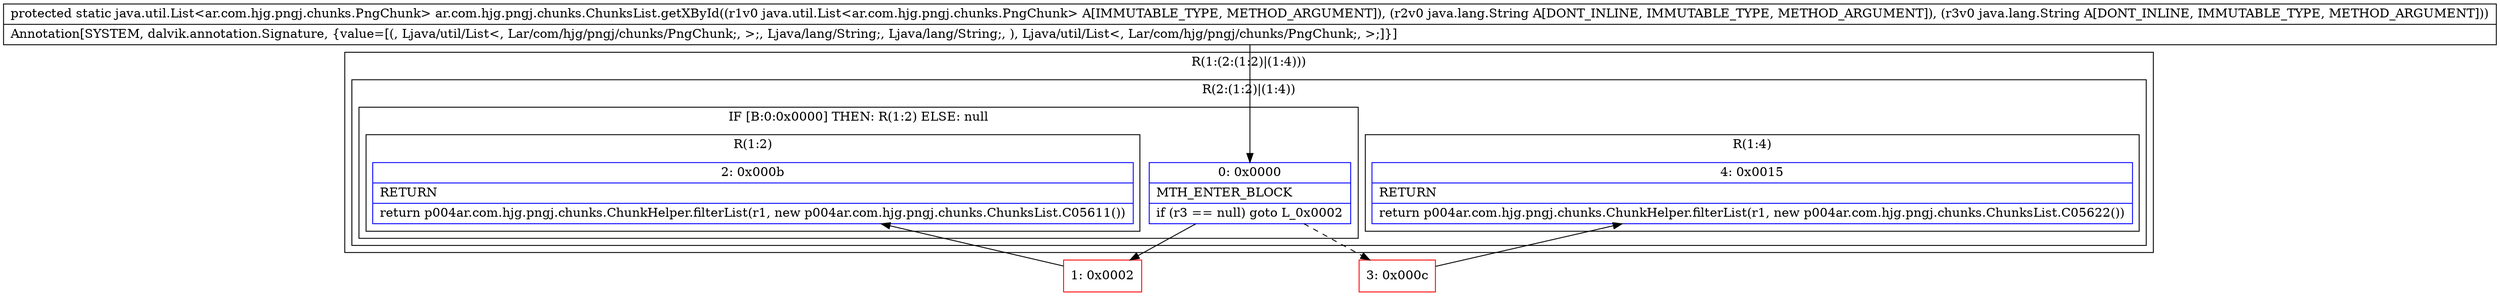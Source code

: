 digraph "CFG forar.com.hjg.pngj.chunks.ChunksList.getXById(Ljava\/util\/List;Ljava\/lang\/String;Ljava\/lang\/String;)Ljava\/util\/List;" {
subgraph cluster_Region_708064428 {
label = "R(1:(2:(1:2)|(1:4)))";
node [shape=record,color=blue];
subgraph cluster_Region_1707476470 {
label = "R(2:(1:2)|(1:4))";
node [shape=record,color=blue];
subgraph cluster_IfRegion_1305917246 {
label = "IF [B:0:0x0000] THEN: R(1:2) ELSE: null";
node [shape=record,color=blue];
Node_0 [shape=record,label="{0\:\ 0x0000|MTH_ENTER_BLOCK\l|if (r3 == null) goto L_0x0002\l}"];
subgraph cluster_Region_1275285442 {
label = "R(1:2)";
node [shape=record,color=blue];
Node_2 [shape=record,label="{2\:\ 0x000b|RETURN\l|return p004ar.com.hjg.pngj.chunks.ChunkHelper.filterList(r1, new p004ar.com.hjg.pngj.chunks.ChunksList.C05611())\l}"];
}
}
subgraph cluster_Region_1201243066 {
label = "R(1:4)";
node [shape=record,color=blue];
Node_4 [shape=record,label="{4\:\ 0x0015|RETURN\l|return p004ar.com.hjg.pngj.chunks.ChunkHelper.filterList(r1, new p004ar.com.hjg.pngj.chunks.ChunksList.C05622())\l}"];
}
}
}
Node_1 [shape=record,color=red,label="{1\:\ 0x0002}"];
Node_3 [shape=record,color=red,label="{3\:\ 0x000c}"];
MethodNode[shape=record,label="{protected static java.util.List\<ar.com.hjg.pngj.chunks.PngChunk\> ar.com.hjg.pngj.chunks.ChunksList.getXById((r1v0 java.util.List\<ar.com.hjg.pngj.chunks.PngChunk\> A[IMMUTABLE_TYPE, METHOD_ARGUMENT]), (r2v0 java.lang.String A[DONT_INLINE, IMMUTABLE_TYPE, METHOD_ARGUMENT]), (r3v0 java.lang.String A[DONT_INLINE, IMMUTABLE_TYPE, METHOD_ARGUMENT]))  | Annotation[SYSTEM, dalvik.annotation.Signature, \{value=[(, Ljava\/util\/List\<, Lar\/com\/hjg\/pngj\/chunks\/PngChunk;, \>;, Ljava\/lang\/String;, Ljava\/lang\/String;, ), Ljava\/util\/List\<, Lar\/com\/hjg\/pngj\/chunks\/PngChunk;, \>;]\}]\l}"];
MethodNode -> Node_0;
Node_0 -> Node_1;
Node_0 -> Node_3[style=dashed];
Node_1 -> Node_2;
Node_3 -> Node_4;
}

